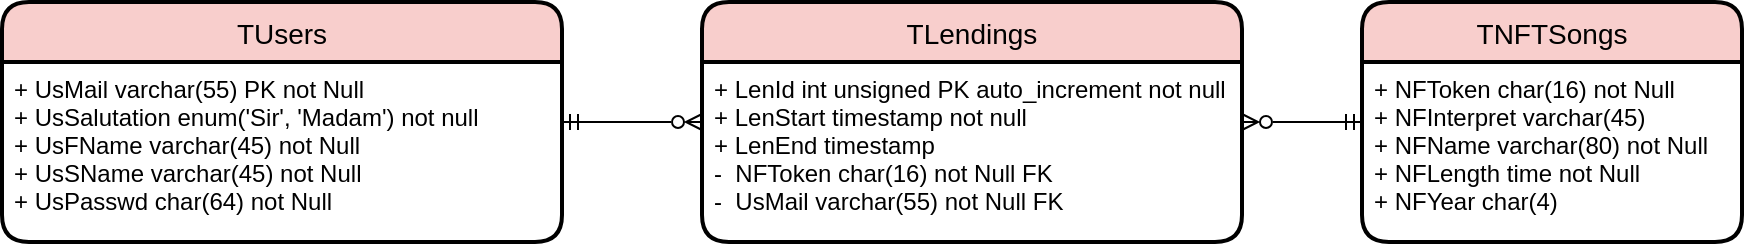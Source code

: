 <mxfile version="20.2.3" type="device"><diagram id="cqkcZL09f_mSe4JmlGj6" name="Seite-1"><mxGraphModel dx="1422" dy="772" grid="1" gridSize="10" guides="1" tooltips="1" connect="1" arrows="1" fold="1" page="1" pageScale="1" pageWidth="1169" pageHeight="827" math="0" shadow="0"><root><mxCell id="0"/><mxCell id="1" parent="0"/><mxCell id="rh5I4yxljhxEXQXjr_YL-10" value="TUsers" style="swimlane;childLayout=stackLayout;horizontal=1;startSize=30;horizontalStack=0;rounded=1;fontSize=14;fontStyle=0;strokeWidth=2;resizeParent=0;resizeLast=1;shadow=0;dashed=0;align=center;fillColor=#f8cecc;strokeColor=#000000;" parent="1" vertex="1"><mxGeometry x="50" y="380" width="280" height="120" as="geometry"><mxRectangle x="100" y="380" width="90" height="30" as="alternateBounds"/></mxGeometry></mxCell><mxCell id="rh5I4yxljhxEXQXjr_YL-11" value="+ UsMail varchar(55) PK not Null&#10;+ UsSalutation enum('Sir', 'Madam') not null&#10;+ UsFName varchar(45) not Null&#10;+ UsSName varchar(45) not Null&#10;+ UsPasswd char(64) not Null&#10;&#10;" style="align=left;strokeColor=none;fillColor=none;spacingLeft=4;fontSize=12;verticalAlign=top;resizable=0;rotatable=0;part=1;" parent="rh5I4yxljhxEXQXjr_YL-10" vertex="1"><mxGeometry y="30" width="280" height="90" as="geometry"/></mxCell><mxCell id="rh5I4yxljhxEXQXjr_YL-12" value="TNFTSongs" style="swimlane;childLayout=stackLayout;horizontal=1;startSize=30;horizontalStack=0;rounded=1;fontSize=14;fontStyle=0;strokeWidth=2;resizeParent=0;resizeLast=1;shadow=0;dashed=0;align=center;fillColor=#f8cecc;strokeColor=#000000;" parent="1" vertex="1"><mxGeometry x="730" y="380" width="190" height="120" as="geometry"><mxRectangle x="510" y="380" width="110" height="30" as="alternateBounds"/></mxGeometry></mxCell><mxCell id="rh5I4yxljhxEXQXjr_YL-13" value="+ NFToken char(16) not Null&#10;+ NFInterpret varchar(45)&#10;+ NFName varchar(80) not Null&#10;+ NFLength time not Null&#10;+ NFYear char(4)" style="align=left;strokeColor=none;fillColor=none;spacingLeft=4;fontSize=12;verticalAlign=top;resizable=0;rotatable=0;part=1;" parent="rh5I4yxljhxEXQXjr_YL-12" vertex="1"><mxGeometry y="30" width="190" height="90" as="geometry"/></mxCell><mxCell id="rh5I4yxljhxEXQXjr_YL-16" style="edgeStyle=orthogonalEdgeStyle;rounded=0;orthogonalLoop=1;jettySize=auto;html=1;entryX=1;entryY=0.5;entryDx=0;entryDy=0;startArrow=ERzeroToMany;startFill=0;endArrow=ERmandOne;endFill=0;" parent="1" source="rh5I4yxljhxEXQXjr_YL-14" target="rh5I4yxljhxEXQXjr_YL-10" edge="1"><mxGeometry relative="1" as="geometry"/></mxCell><mxCell id="rh5I4yxljhxEXQXjr_YL-17" style="edgeStyle=orthogonalEdgeStyle;rounded=0;orthogonalLoop=1;jettySize=auto;html=1;entryX=0;entryY=0.5;entryDx=0;entryDy=0;startArrow=ERzeroToMany;startFill=0;endArrow=ERmandOne;endFill=0;" parent="1" source="rh5I4yxljhxEXQXjr_YL-14" target="rh5I4yxljhxEXQXjr_YL-12" edge="1"><mxGeometry relative="1" as="geometry"/></mxCell><mxCell id="rh5I4yxljhxEXQXjr_YL-14" value="TLendings" style="swimlane;childLayout=stackLayout;horizontal=1;startSize=30;horizontalStack=0;rounded=1;fontSize=14;fontStyle=0;strokeWidth=2;resizeParent=0;resizeLast=1;shadow=0;dashed=0;align=center;fillColor=#f8cecc;strokeColor=#000000;" parent="1" vertex="1"><mxGeometry x="400" y="380" width="270" height="120" as="geometry"><mxRectangle x="300" y="380" width="110" height="30" as="alternateBounds"/></mxGeometry></mxCell><mxCell id="rh5I4yxljhxEXQXjr_YL-15" value="+ LenId int unsigned PK auto_increment not null&#10;+ LenStart timestamp not null&#10;+ LenEnd timestamp&#10;-  NFToken char(16) not Null FK&#10;-  UsMail varchar(55) not Null FK" style="align=left;strokeColor=none;fillColor=none;spacingLeft=4;fontSize=12;verticalAlign=top;resizable=0;rotatable=0;part=1;" parent="rh5I4yxljhxEXQXjr_YL-14" vertex="1"><mxGeometry y="30" width="270" height="90" as="geometry"/></mxCell></root></mxGraphModel></diagram></mxfile>